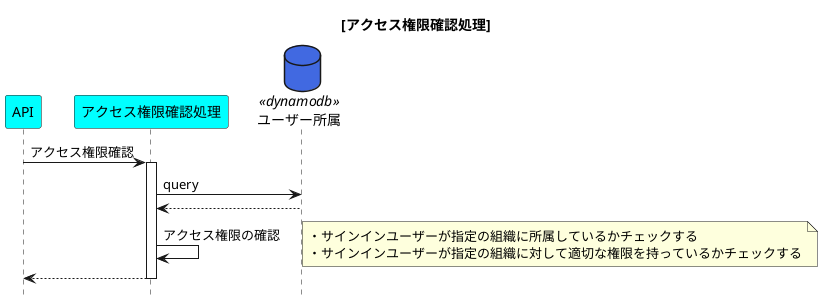 @startuml{共通_アクセス権限チェック.png}
title [アクセス権限確認処理]
hide footbox

participant API as api #cyan
participant アクセス権限確認処理 as permission_check #cyan
database ユーザー所属 as table_affiliation <<dynamodb>> #royalblue

api -> permission_check :アクセス権限確認
activate permission_check
    permission_check -> table_affiliation :query
    table_affiliation --> permission_check
    permission_check -> permission_check :アクセス権限の確認
    note right
        ・サインインユーザーが指定の組織に所属しているかチェックする
        ・サインインユーザーが指定の組織に対して適切な権限を持っているかチェックする
    end note
    api <-- permission_check:
deactivate permission_check

@enduml

